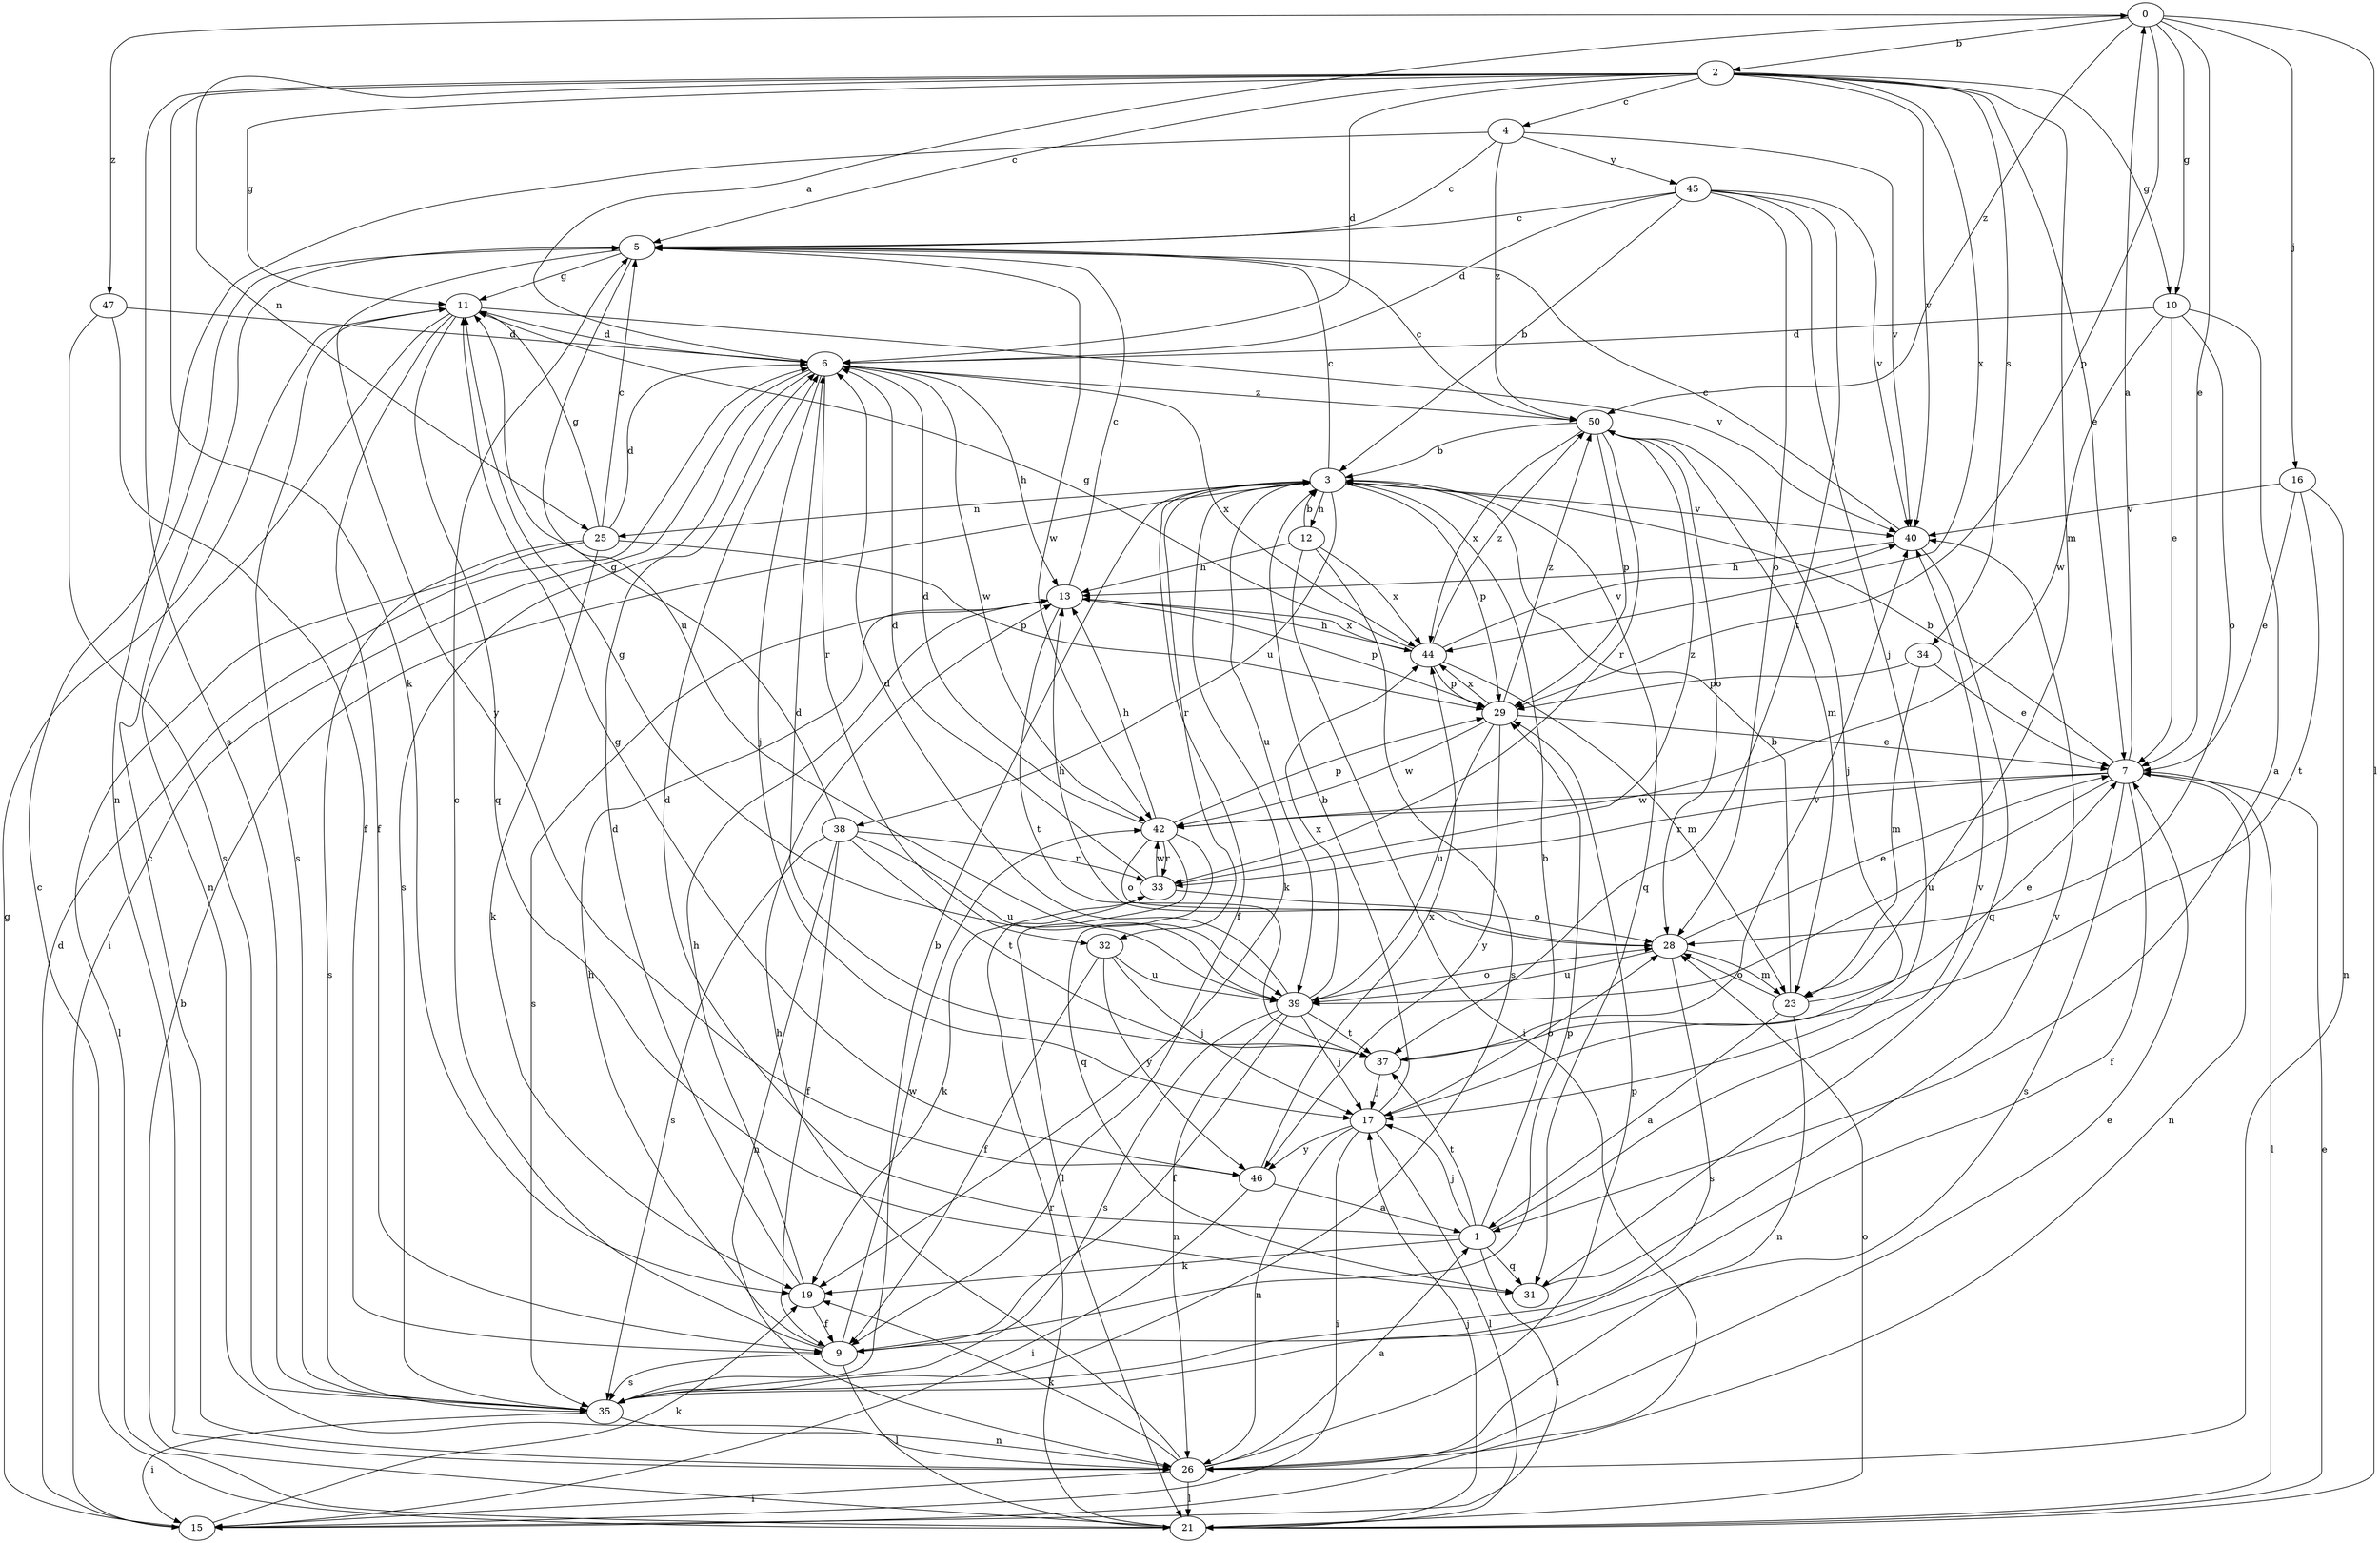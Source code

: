 strict digraph  {
0;
1;
2;
3;
4;
5;
6;
7;
9;
10;
11;
12;
13;
15;
16;
17;
19;
21;
23;
25;
26;
28;
29;
31;
32;
33;
34;
35;
37;
38;
39;
40;
42;
44;
45;
46;
47;
50;
0 -> 2  [label=b];
0 -> 7  [label=e];
0 -> 10  [label=g];
0 -> 16  [label=j];
0 -> 21  [label=l];
0 -> 29  [label=p];
0 -> 47  [label=z];
0 -> 50  [label=z];
1 -> 3  [label=b];
1 -> 6  [label=d];
1 -> 15  [label=i];
1 -> 17  [label=j];
1 -> 19  [label=k];
1 -> 31  [label=q];
1 -> 37  [label=t];
1 -> 40  [label=v];
2 -> 4  [label=c];
2 -> 5  [label=c];
2 -> 6  [label=d];
2 -> 7  [label=e];
2 -> 10  [label=g];
2 -> 11  [label=g];
2 -> 19  [label=k];
2 -> 23  [label=m];
2 -> 25  [label=n];
2 -> 34  [label=s];
2 -> 35  [label=s];
2 -> 40  [label=v];
2 -> 44  [label=x];
3 -> 5  [label=c];
3 -> 9  [label=f];
3 -> 12  [label=h];
3 -> 19  [label=k];
3 -> 25  [label=n];
3 -> 29  [label=p];
3 -> 31  [label=q];
3 -> 32  [label=r];
3 -> 38  [label=u];
3 -> 39  [label=u];
3 -> 40  [label=v];
4 -> 5  [label=c];
4 -> 26  [label=n];
4 -> 40  [label=v];
4 -> 45  [label=y];
4 -> 50  [label=z];
5 -> 11  [label=g];
5 -> 39  [label=u];
5 -> 42  [label=w];
5 -> 46  [label=y];
6 -> 0  [label=a];
6 -> 13  [label=h];
6 -> 15  [label=i];
6 -> 17  [label=j];
6 -> 32  [label=r];
6 -> 35  [label=s];
6 -> 42  [label=w];
6 -> 44  [label=x];
6 -> 50  [label=z];
7 -> 0  [label=a];
7 -> 3  [label=b];
7 -> 9  [label=f];
7 -> 21  [label=l];
7 -> 26  [label=n];
7 -> 33  [label=r];
7 -> 35  [label=s];
7 -> 39  [label=u];
7 -> 42  [label=w];
9 -> 5  [label=c];
9 -> 13  [label=h];
9 -> 21  [label=l];
9 -> 29  [label=p];
9 -> 35  [label=s];
9 -> 42  [label=w];
10 -> 1  [label=a];
10 -> 6  [label=d];
10 -> 7  [label=e];
10 -> 28  [label=o];
10 -> 42  [label=w];
11 -> 6  [label=d];
11 -> 9  [label=f];
11 -> 26  [label=n];
11 -> 31  [label=q];
11 -> 35  [label=s];
11 -> 40  [label=v];
12 -> 3  [label=b];
12 -> 13  [label=h];
12 -> 15  [label=i];
12 -> 35  [label=s];
12 -> 44  [label=x];
13 -> 5  [label=c];
13 -> 29  [label=p];
13 -> 35  [label=s];
13 -> 37  [label=t];
13 -> 44  [label=x];
15 -> 6  [label=d];
15 -> 11  [label=g];
15 -> 19  [label=k];
16 -> 7  [label=e];
16 -> 26  [label=n];
16 -> 37  [label=t];
16 -> 40  [label=v];
17 -> 3  [label=b];
17 -> 15  [label=i];
17 -> 21  [label=l];
17 -> 26  [label=n];
17 -> 28  [label=o];
17 -> 46  [label=y];
19 -> 6  [label=d];
19 -> 9  [label=f];
19 -> 13  [label=h];
21 -> 3  [label=b];
21 -> 5  [label=c];
21 -> 7  [label=e];
21 -> 17  [label=j];
21 -> 28  [label=o];
21 -> 33  [label=r];
23 -> 1  [label=a];
23 -> 3  [label=b];
23 -> 7  [label=e];
23 -> 26  [label=n];
23 -> 28  [label=o];
25 -> 5  [label=c];
25 -> 6  [label=d];
25 -> 11  [label=g];
25 -> 19  [label=k];
25 -> 21  [label=l];
25 -> 29  [label=p];
25 -> 35  [label=s];
26 -> 1  [label=a];
26 -> 5  [label=c];
26 -> 7  [label=e];
26 -> 13  [label=h];
26 -> 15  [label=i];
26 -> 19  [label=k];
26 -> 21  [label=l];
26 -> 29  [label=p];
28 -> 7  [label=e];
28 -> 13  [label=h];
28 -> 23  [label=m];
28 -> 35  [label=s];
28 -> 39  [label=u];
29 -> 7  [label=e];
29 -> 39  [label=u];
29 -> 42  [label=w];
29 -> 44  [label=x];
29 -> 46  [label=y];
29 -> 50  [label=z];
31 -> 40  [label=v];
32 -> 9  [label=f];
32 -> 17  [label=j];
32 -> 39  [label=u];
32 -> 46  [label=y];
33 -> 6  [label=d];
33 -> 19  [label=k];
33 -> 28  [label=o];
33 -> 42  [label=w];
33 -> 50  [label=z];
34 -> 7  [label=e];
34 -> 23  [label=m];
34 -> 29  [label=p];
35 -> 3  [label=b];
35 -> 15  [label=i];
35 -> 26  [label=n];
37 -> 6  [label=d];
37 -> 17  [label=j];
37 -> 40  [label=v];
38 -> 9  [label=f];
38 -> 11  [label=g];
38 -> 26  [label=n];
38 -> 33  [label=r];
38 -> 35  [label=s];
38 -> 37  [label=t];
38 -> 39  [label=u];
39 -> 6  [label=d];
39 -> 9  [label=f];
39 -> 11  [label=g];
39 -> 17  [label=j];
39 -> 26  [label=n];
39 -> 28  [label=o];
39 -> 35  [label=s];
39 -> 37  [label=t];
39 -> 44  [label=x];
40 -> 5  [label=c];
40 -> 13  [label=h];
40 -> 31  [label=q];
42 -> 6  [label=d];
42 -> 13  [label=h];
42 -> 21  [label=l];
42 -> 28  [label=o];
42 -> 29  [label=p];
42 -> 31  [label=q];
42 -> 33  [label=r];
44 -> 11  [label=g];
44 -> 13  [label=h];
44 -> 23  [label=m];
44 -> 29  [label=p];
44 -> 40  [label=v];
44 -> 50  [label=z];
45 -> 3  [label=b];
45 -> 5  [label=c];
45 -> 6  [label=d];
45 -> 17  [label=j];
45 -> 28  [label=o];
45 -> 37  [label=t];
45 -> 40  [label=v];
46 -> 1  [label=a];
46 -> 11  [label=g];
46 -> 15  [label=i];
46 -> 44  [label=x];
47 -> 6  [label=d];
47 -> 9  [label=f];
47 -> 35  [label=s];
50 -> 3  [label=b];
50 -> 5  [label=c];
50 -> 17  [label=j];
50 -> 23  [label=m];
50 -> 28  [label=o];
50 -> 29  [label=p];
50 -> 33  [label=r];
50 -> 44  [label=x];
}
